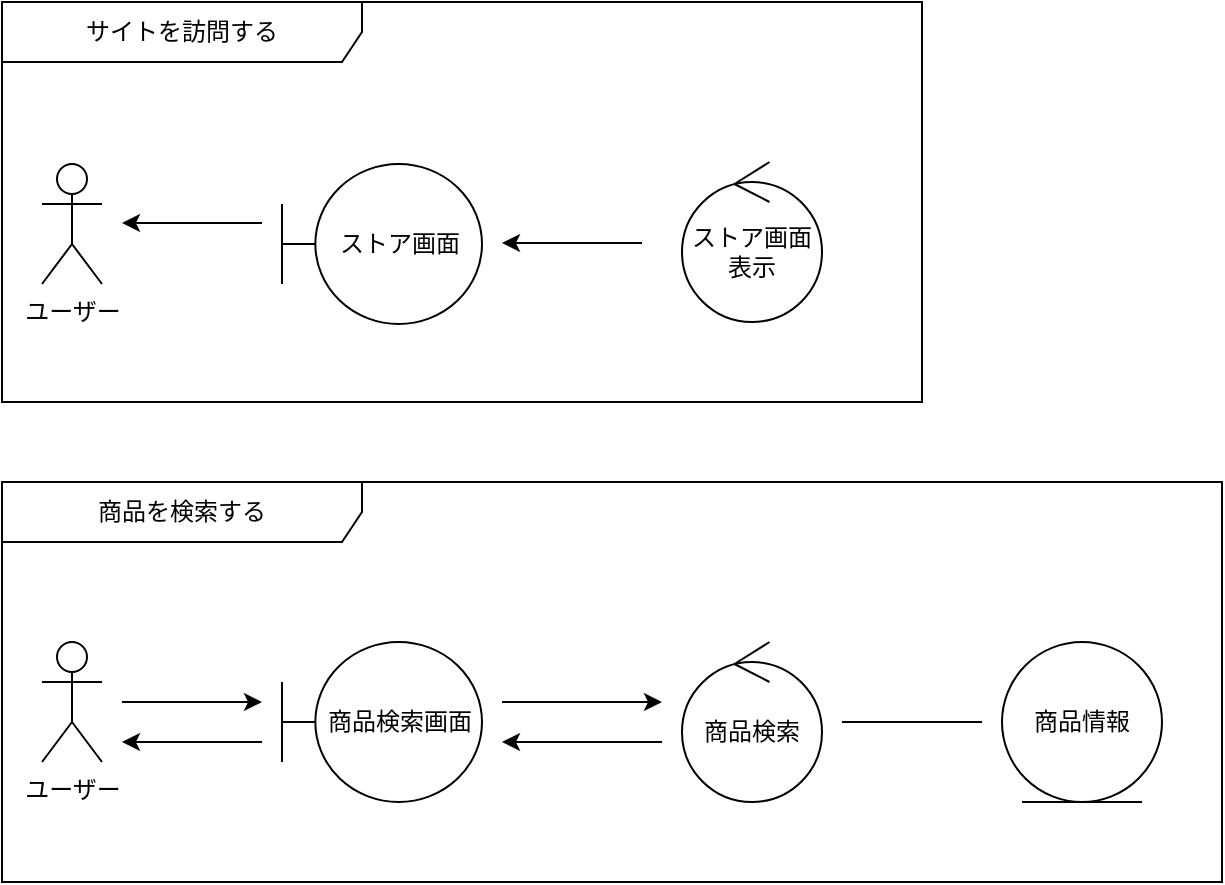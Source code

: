 <mxfile>
    <diagram id="QR-t2Y9lyq4TbIpA6WwS" name="ページ1">
        <mxGraphModel dx="572" dy="571" grid="1" gridSize="10" guides="1" tooltips="1" connect="1" arrows="1" fold="1" page="1" pageScale="1" pageWidth="827" pageHeight="1169" math="0" shadow="0">
            <root>
                <mxCell id="0"/>
                <mxCell id="1" parent="0"/>
                <mxCell id="27" value="商品を検索する" style="shape=umlFrame;whiteSpace=wrap;html=1;width=180;height=30;" parent="1" vertex="1">
                    <mxGeometry x="20" y="280" width="610" height="200" as="geometry"/>
                </mxCell>
                <mxCell id="26" value="サイトを訪問する" style="shape=umlFrame;whiteSpace=wrap;html=1;width=180;height=30;" parent="1" vertex="1">
                    <mxGeometry x="20" y="40" width="460" height="200" as="geometry"/>
                </mxCell>
                <mxCell id="2" value="ストア画面" style="shape=umlBoundary;whiteSpace=wrap;html=1;" parent="1" vertex="1">
                    <mxGeometry x="160" y="121" width="100" height="80" as="geometry"/>
                </mxCell>
                <mxCell id="3" value="ストア画面表示" style="ellipse;shape=umlControl;whiteSpace=wrap;html=1;" parent="1" vertex="1">
                    <mxGeometry x="360" y="120" width="70" height="80" as="geometry"/>
                </mxCell>
                <mxCell id="5" value="ユーザー" style="shape=umlActor;verticalLabelPosition=bottom;verticalAlign=top;html=1;" parent="1" vertex="1">
                    <mxGeometry x="40" y="121" width="30" height="60" as="geometry"/>
                </mxCell>
                <mxCell id="6" value="" style="endArrow=classic;html=1;" parent="1" edge="1">
                    <mxGeometry width="50" height="50" relative="1" as="geometry">
                        <mxPoint x="150" y="150.5" as="sourcePoint"/>
                        <mxPoint x="80" y="150.5" as="targetPoint"/>
                    </mxGeometry>
                </mxCell>
                <mxCell id="7" value="" style="endArrow=classic;html=1;" parent="1" edge="1">
                    <mxGeometry width="50" height="50" relative="1" as="geometry">
                        <mxPoint x="340" y="160.5" as="sourcePoint"/>
                        <mxPoint x="270" y="160.5" as="targetPoint"/>
                    </mxGeometry>
                </mxCell>
                <mxCell id="12" value="ユーザー" style="shape=umlActor;verticalLabelPosition=bottom;verticalAlign=top;html=1;" parent="1" vertex="1">
                    <mxGeometry x="40" y="360" width="30" height="60" as="geometry"/>
                </mxCell>
                <mxCell id="13" value="商品検索画面" style="shape=umlBoundary;whiteSpace=wrap;html=1;" parent="1" vertex="1">
                    <mxGeometry x="160" y="360" width="100" height="80" as="geometry"/>
                </mxCell>
                <mxCell id="14" value="商品検索" style="ellipse;shape=umlControl;whiteSpace=wrap;html=1;" parent="1" vertex="1">
                    <mxGeometry x="360" y="360" width="70" height="80" as="geometry"/>
                </mxCell>
                <mxCell id="15" value="商品情報" style="ellipse;shape=umlEntity;whiteSpace=wrap;html=1;" parent="1" vertex="1">
                    <mxGeometry x="520" y="360" width="80" height="80" as="geometry"/>
                </mxCell>
                <mxCell id="17" value="" style="endArrow=none;html=1;" parent="1" edge="1">
                    <mxGeometry width="50" height="50" relative="1" as="geometry">
                        <mxPoint x="440" y="400" as="sourcePoint"/>
                        <mxPoint x="510" y="400" as="targetPoint"/>
                    </mxGeometry>
                </mxCell>
                <mxCell id="18" value="" style="endArrow=classic;html=1;" parent="1" edge="1">
                    <mxGeometry width="50" height="50" relative="1" as="geometry">
                        <mxPoint x="80" y="390" as="sourcePoint"/>
                        <mxPoint x="150" y="390" as="targetPoint"/>
                    </mxGeometry>
                </mxCell>
                <mxCell id="19" value="" style="endArrow=classic;html=1;" parent="1" edge="1">
                    <mxGeometry width="50" height="50" relative="1" as="geometry">
                        <mxPoint x="270" y="390" as="sourcePoint"/>
                        <mxPoint x="350" y="390" as="targetPoint"/>
                    </mxGeometry>
                </mxCell>
                <mxCell id="20" value="" style="endArrow=classic;html=1;" parent="1" edge="1">
                    <mxGeometry width="50" height="50" relative="1" as="geometry">
                        <mxPoint x="350" y="410" as="sourcePoint"/>
                        <mxPoint x="270" y="410" as="targetPoint"/>
                    </mxGeometry>
                </mxCell>
                <mxCell id="21" value="" style="endArrow=classic;html=1;" parent="1" edge="1">
                    <mxGeometry width="50" height="50" relative="1" as="geometry">
                        <mxPoint x="150" y="410" as="sourcePoint"/>
                        <mxPoint x="80" y="410" as="targetPoint"/>
                    </mxGeometry>
                </mxCell>
            </root>
        </mxGraphModel>
    </diagram>
</mxfile>